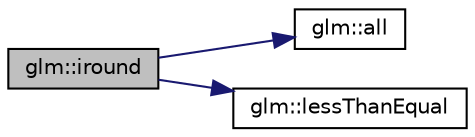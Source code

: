 digraph "glm::iround"
{
 // LATEX_PDF_SIZE
  edge [fontname="Helvetica",fontsize="10",labelfontname="Helvetica",labelfontsize="10"];
  node [fontname="Helvetica",fontsize="10",shape=record];
  rankdir="LR";
  Node1 [label="glm::iround",height=0.2,width=0.4,color="black", fillcolor="grey75", style="filled", fontcolor="black",tooltip=" "];
  Node1 -> Node2 [color="midnightblue",fontsize="10",style="solid",fontname="Helvetica"];
  Node2 [label="glm::all",height=0.2,width=0.4,color="black", fillcolor="white", style="filled",URL="$group__core__func__vector__relational.html#ga14bbc94f2ae2774a1d64d91f8767773e",tooltip=" "];
  Node1 -> Node3 [color="midnightblue",fontsize="10",style="solid",fontname="Helvetica"];
  Node3 [label="glm::lessThanEqual",height=0.2,width=0.4,color="black", fillcolor="white", style="filled",URL="$group__core__func__vector__relational.html#gaaf1d88119f11200c32011de7c5ec0102",tooltip=" "];
}
